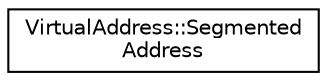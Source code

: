 digraph "类继承关系图"
{
  edge [fontname="Helvetica",fontsize="10",labelfontname="Helvetica",labelfontsize="10"];
  node [fontname="Helvetica",fontsize="10",shape=record];
  rankdir="LR";
  Node0 [label="VirtualAddress::Segmented\lAddress",height=0.2,width=0.4,color="black", fillcolor="white", style="filled",URL="$d8/d82/struct_virtual_address_1_1_segmented_address.html"];
}
